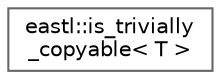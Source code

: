 digraph "类继承关系图"
{
 // LATEX_PDF_SIZE
  bgcolor="transparent";
  edge [fontname=Helvetica,fontsize=10,labelfontname=Helvetica,labelfontsize=10];
  node [fontname=Helvetica,fontsize=10,shape=box,height=0.2,width=0.4];
  rankdir="LR";
  Node0 [id="Node000000",label="eastl::is_trivially\l_copyable\< T \>",height=0.2,width=0.4,color="grey40", fillcolor="white", style="filled",URL="$structeastl_1_1is__trivially__copyable.html",tooltip=" "];
}
